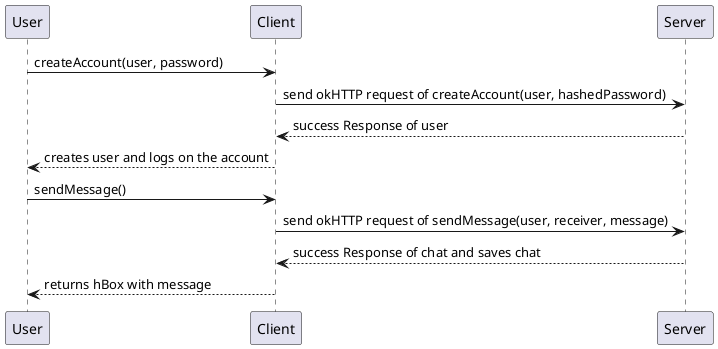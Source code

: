@startuml sequenceDiagram

User -> Client: createAccount(user, password)
Client -> Server: send okHTTP request of createAccount(user, hashedPassword)
Server --> Client: success Response of user
Client --> User: creates user and logs on the account

User -> Client: sendMessage()
Client -> Server: send okHTTP request of sendMessage(user, receiver, message)
Server --> Client: success Response of chat and saves chat
Client --> User: returns hBox with message



@enduml